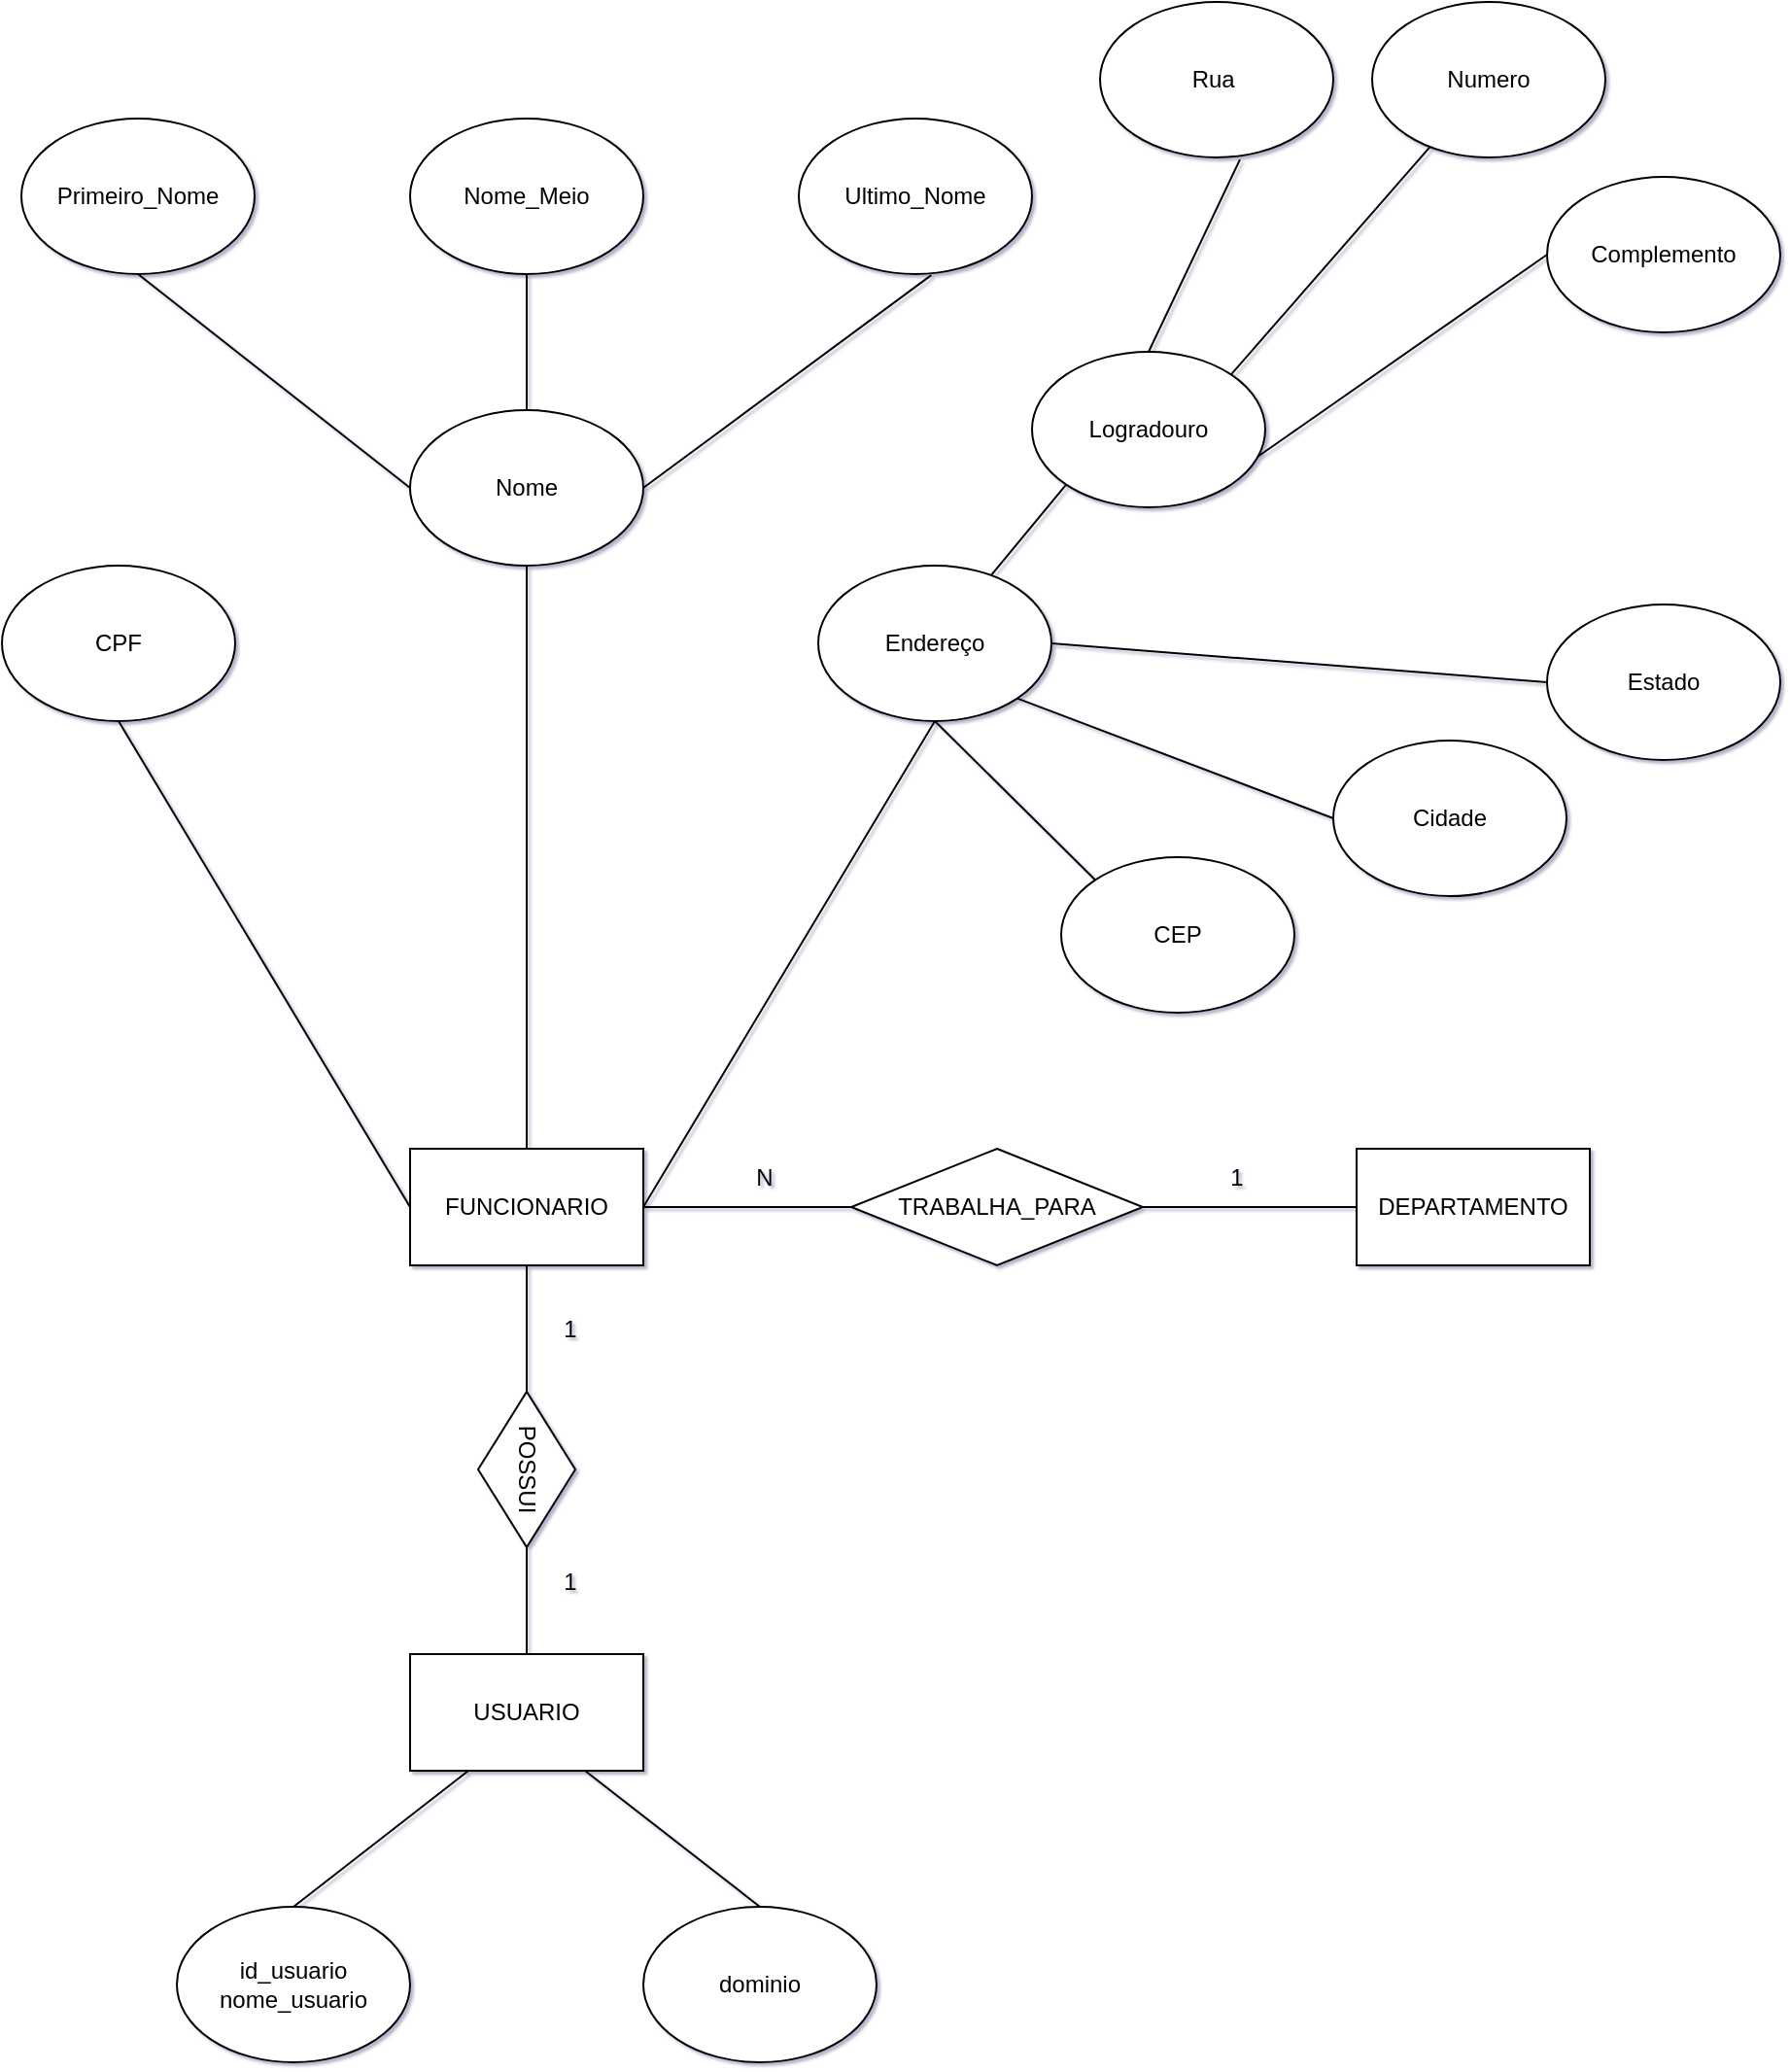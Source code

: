 <mxfile>
    <diagram id="NboC2eAePvlxfZItrWPz" name="Página-1">
        <mxGraphModel dx="2382" dy="998" grid="1" gridSize="10" guides="1" tooltips="1" connect="1" arrows="1" fold="1" page="1" pageScale="1" pageWidth="2040" pageHeight="2040" background="none" math="0" shadow="1">
            <root>
                <mxCell id="0"/>
                <mxCell id="1" parent="0"/>
                <mxCell id="3" value="FUNCIONARIO" style="rounded=0;whiteSpace=wrap;html=1;" vertex="1" parent="1">
                    <mxGeometry x="773" y="1350" width="120" height="60" as="geometry"/>
                </mxCell>
                <mxCell id="5" value="Nome" style="ellipse;whiteSpace=wrap;html=1;" vertex="1" parent="1">
                    <mxGeometry x="773" y="970" width="120" height="80" as="geometry"/>
                </mxCell>
                <mxCell id="10" value="Nome_Meio" style="ellipse;whiteSpace=wrap;html=1;" vertex="1" parent="1">
                    <mxGeometry x="773" y="820" width="120" height="80" as="geometry"/>
                </mxCell>
                <mxCell id="11" value="Ultimo_Nome" style="ellipse;whiteSpace=wrap;html=1;" vertex="1" parent="1">
                    <mxGeometry x="973" y="820" width="120" height="80" as="geometry"/>
                </mxCell>
                <mxCell id="12" value="Primeiro_Nome" style="ellipse;whiteSpace=wrap;html=1;" vertex="1" parent="1">
                    <mxGeometry x="573" y="820" width="120" height="80" as="geometry"/>
                </mxCell>
                <mxCell id="13" value="CPF" style="ellipse;whiteSpace=wrap;html=1;" vertex="1" parent="1">
                    <mxGeometry x="563" y="1050" width="120" height="80" as="geometry"/>
                </mxCell>
                <mxCell id="14" value="" style="endArrow=none;html=1;entryX=0.5;entryY=1;entryDx=0;entryDy=0;exitX=0.5;exitY=0;exitDx=0;exitDy=0;" edge="1" parent="1" source="5" target="10">
                    <mxGeometry width="50" height="50" relative="1" as="geometry">
                        <mxPoint x="823" y="970" as="sourcePoint"/>
                        <mxPoint x="873" y="920" as="targetPoint"/>
                    </mxGeometry>
                </mxCell>
                <mxCell id="15" value="" style="endArrow=none;html=1;entryX=0.568;entryY=1.007;entryDx=0;entryDy=0;exitX=1;exitY=0.5;exitDx=0;exitDy=0;entryPerimeter=0;" edge="1" parent="1" source="5" target="11">
                    <mxGeometry width="50" height="50" relative="1" as="geometry">
                        <mxPoint x="843" y="980" as="sourcePoint"/>
                        <mxPoint x="843" y="910" as="targetPoint"/>
                    </mxGeometry>
                </mxCell>
                <mxCell id="16" value="" style="endArrow=none;html=1;entryX=0.5;entryY=1;entryDx=0;entryDy=0;exitX=0;exitY=0.5;exitDx=0;exitDy=0;" edge="1" parent="1" source="5" target="12">
                    <mxGeometry width="50" height="50" relative="1" as="geometry">
                        <mxPoint x="853" y="990" as="sourcePoint"/>
                        <mxPoint x="853" y="920" as="targetPoint"/>
                    </mxGeometry>
                </mxCell>
                <mxCell id="17" value="" style="endArrow=none;html=1;entryX=0.5;entryY=1;entryDx=0;entryDy=0;exitX=0.5;exitY=0;exitDx=0;exitDy=0;" edge="1" parent="1" source="3" target="5">
                    <mxGeometry width="50" height="50" relative="1" as="geometry">
                        <mxPoint x="832.64" y="1130" as="sourcePoint"/>
                        <mxPoint x="832.64" y="1060" as="targetPoint"/>
                    </mxGeometry>
                </mxCell>
                <mxCell id="19" value="" style="endArrow=none;html=1;entryX=0.5;entryY=1;entryDx=0;entryDy=0;exitX=0;exitY=0.5;exitDx=0;exitDy=0;" edge="1" parent="1" source="3" target="13">
                    <mxGeometry width="50" height="50" relative="1" as="geometry">
                        <mxPoint x="823" y="1160" as="sourcePoint"/>
                        <mxPoint x="873" y="1110" as="targetPoint"/>
                    </mxGeometry>
                </mxCell>
                <mxCell id="20" value="Endereço" style="ellipse;whiteSpace=wrap;html=1;" vertex="1" parent="1">
                    <mxGeometry x="983" y="1050" width="120" height="80" as="geometry"/>
                </mxCell>
                <mxCell id="21" value="" style="endArrow=none;html=1;entryX=0.5;entryY=1;entryDx=0;entryDy=0;exitX=1;exitY=0.5;exitDx=0;exitDy=0;" edge="1" parent="1" source="3" target="20">
                    <mxGeometry width="50" height="50" relative="1" as="geometry">
                        <mxPoint x="823" y="1090" as="sourcePoint"/>
                        <mxPoint x="873" y="1040" as="targetPoint"/>
                    </mxGeometry>
                </mxCell>
                <mxCell id="22" value="Logradouro" style="ellipse;whiteSpace=wrap;html=1;" vertex="1" parent="1">
                    <mxGeometry x="1093" y="940" width="120" height="80" as="geometry"/>
                </mxCell>
                <mxCell id="23" value="" style="endArrow=none;html=1;entryX=0;entryY=1;entryDx=0;entryDy=0;" edge="1" parent="1" source="20" target="22">
                    <mxGeometry width="50" height="50" relative="1" as="geometry">
                        <mxPoint x="1093" y="1010" as="sourcePoint"/>
                        <mxPoint x="1143" y="960" as="targetPoint"/>
                    </mxGeometry>
                </mxCell>
                <mxCell id="24" value="Rua&amp;nbsp;" style="ellipse;whiteSpace=wrap;html=1;" vertex="1" parent="1">
                    <mxGeometry x="1128" y="760" width="120" height="80" as="geometry"/>
                </mxCell>
                <mxCell id="25" value="Complemento" style="ellipse;whiteSpace=wrap;html=1;" vertex="1" parent="1">
                    <mxGeometry x="1358" y="850" width="120" height="80" as="geometry"/>
                </mxCell>
                <mxCell id="26" value="Numero" style="ellipse;whiteSpace=wrap;html=1;" vertex="1" parent="1">
                    <mxGeometry x="1268" y="760" width="120" height="80" as="geometry"/>
                </mxCell>
                <mxCell id="27" value="" style="endArrow=none;html=1;entryX=0.6;entryY=1.013;entryDx=0;entryDy=0;entryPerimeter=0;exitX=0.5;exitY=0;exitDx=0;exitDy=0;" edge="1" parent="1" source="22" target="24">
                    <mxGeometry width="50" height="50" relative="1" as="geometry">
                        <mxPoint x="1168" y="960" as="sourcePoint"/>
                        <mxPoint x="1218" y="910" as="targetPoint"/>
                    </mxGeometry>
                </mxCell>
                <mxCell id="28" value="" style="endArrow=none;html=1;exitX=1;exitY=0;exitDx=0;exitDy=0;" edge="1" parent="1" source="22" target="26">
                    <mxGeometry width="50" height="50" relative="1" as="geometry">
                        <mxPoint x="1205" y="952" as="sourcePoint"/>
                        <mxPoint x="1260" y="911" as="targetPoint"/>
                    </mxGeometry>
                </mxCell>
                <mxCell id="29" value="" style="endArrow=none;html=1;entryX=0;entryY=0.5;entryDx=0;entryDy=0;exitX=0.967;exitY=0.675;exitDx=0;exitDy=0;exitPerimeter=0;" edge="1" parent="1" source="22" target="25">
                    <mxGeometry width="50" height="50" relative="1" as="geometry">
                        <mxPoint x="1215" y="962" as="sourcePoint"/>
                        <mxPoint x="1270" y="921" as="targetPoint"/>
                    </mxGeometry>
                </mxCell>
                <mxCell id="33" value="Cidade" style="ellipse;whiteSpace=wrap;html=1;" vertex="1" parent="1">
                    <mxGeometry x="1248" y="1140" width="120" height="80" as="geometry"/>
                </mxCell>
                <mxCell id="34" value="Estado" style="ellipse;whiteSpace=wrap;html=1;" vertex="1" parent="1">
                    <mxGeometry x="1358" y="1070" width="120" height="80" as="geometry"/>
                </mxCell>
                <mxCell id="35" value="CEP" style="ellipse;whiteSpace=wrap;html=1;" vertex="1" parent="1">
                    <mxGeometry x="1108" y="1200" width="120" height="80" as="geometry"/>
                </mxCell>
                <mxCell id="36" value="" style="endArrow=none;html=1;entryX=0.5;entryY=1;entryDx=0;entryDy=0;exitX=0;exitY=0;exitDx=0;exitDy=0;" edge="1" parent="1" source="35" target="20">
                    <mxGeometry width="50" height="50" relative="1" as="geometry">
                        <mxPoint x="1188" y="1170" as="sourcePoint"/>
                        <mxPoint x="1238" y="1120" as="targetPoint"/>
                    </mxGeometry>
                </mxCell>
                <mxCell id="37" value="" style="endArrow=none;html=1;entryX=1;entryY=1;entryDx=0;entryDy=0;exitX=0;exitY=0.5;exitDx=0;exitDy=0;" edge="1" parent="1" source="33" target="20">
                    <mxGeometry width="50" height="50" relative="1" as="geometry">
                        <mxPoint x="1188" y="1170" as="sourcePoint"/>
                        <mxPoint x="1238" y="1120" as="targetPoint"/>
                    </mxGeometry>
                </mxCell>
                <mxCell id="38" value="" style="endArrow=none;html=1;entryX=0;entryY=0.5;entryDx=0;entryDy=0;exitX=1;exitY=0.5;exitDx=0;exitDy=0;" edge="1" parent="1" source="20" target="34">
                    <mxGeometry width="50" height="50" relative="1" as="geometry">
                        <mxPoint x="1188" y="1170" as="sourcePoint"/>
                        <mxPoint x="1238" y="1120" as="targetPoint"/>
                    </mxGeometry>
                </mxCell>
                <mxCell id="39" value="DEPARTAMENTO" style="rounded=0;whiteSpace=wrap;html=1;" vertex="1" parent="1">
                    <mxGeometry x="1260" y="1350" width="120" height="60" as="geometry"/>
                </mxCell>
                <mxCell id="40" value="TRABALHA_PARA" style="rhombus;whiteSpace=wrap;html=1;" vertex="1" parent="1">
                    <mxGeometry x="1000" y="1350" width="150" height="60" as="geometry"/>
                </mxCell>
                <mxCell id="41" value="" style="endArrow=none;html=1;entryX=0;entryY=0.5;entryDx=0;entryDy=0;exitX=1;exitY=0.5;exitDx=0;exitDy=0;" edge="1" parent="1" source="40" target="39">
                    <mxGeometry width="50" height="50" relative="1" as="geometry">
                        <mxPoint x="1140" y="1430" as="sourcePoint"/>
                        <mxPoint x="1190" y="1380" as="targetPoint"/>
                    </mxGeometry>
                </mxCell>
                <mxCell id="42" value="" style="endArrow=none;html=1;exitX=1;exitY=0.5;exitDx=0;exitDy=0;entryX=0;entryY=0.5;entryDx=0;entryDy=0;" edge="1" parent="1" source="3" target="40">
                    <mxGeometry width="50" height="50" relative="1" as="geometry">
                        <mxPoint x="920" y="1400" as="sourcePoint"/>
                        <mxPoint x="980" y="1410" as="targetPoint"/>
                    </mxGeometry>
                </mxCell>
                <mxCell id="43" value="N" style="text;html=1;align=center;verticalAlign=middle;resizable=0;points=[];autosize=1;strokeColor=none;fillColor=none;" vertex="1" parent="1">
                    <mxGeometry x="940" y="1350" width="30" height="30" as="geometry"/>
                </mxCell>
                <mxCell id="44" value="1" style="text;html=1;align=center;verticalAlign=middle;resizable=0;points=[];autosize=1;strokeColor=none;fillColor=none;" vertex="1" parent="1">
                    <mxGeometry x="1183" y="1350" width="30" height="30" as="geometry"/>
                </mxCell>
                <mxCell id="45" value="USUARIO" style="rounded=0;whiteSpace=wrap;html=1;" vertex="1" parent="1">
                    <mxGeometry x="773" y="1610" width="120" height="60" as="geometry"/>
                </mxCell>
                <mxCell id="46" value="POSSUI" style="rhombus;whiteSpace=wrap;html=1;rotation=90;" vertex="1" parent="1">
                    <mxGeometry x="793" y="1490" width="80" height="50" as="geometry"/>
                </mxCell>
                <mxCell id="47" value="" style="endArrow=none;html=1;entryX=0.5;entryY=1;entryDx=0;entryDy=0;exitX=0;exitY=0.5;exitDx=0;exitDy=0;" edge="1" parent="1" source="46" target="3">
                    <mxGeometry width="50" height="50" relative="1" as="geometry">
                        <mxPoint x="1150" y="1580" as="sourcePoint"/>
                        <mxPoint x="1200" y="1530" as="targetPoint"/>
                    </mxGeometry>
                </mxCell>
                <mxCell id="48" value="" style="endArrow=none;html=1;entryX=1;entryY=0.5;entryDx=0;entryDy=0;exitX=0.5;exitY=0;exitDx=0;exitDy=0;" edge="1" parent="1" source="45" target="46">
                    <mxGeometry width="50" height="50" relative="1" as="geometry">
                        <mxPoint x="1150" y="1580" as="sourcePoint"/>
                        <mxPoint x="1200" y="1530" as="targetPoint"/>
                    </mxGeometry>
                </mxCell>
                <mxCell id="49" value="dominio" style="ellipse;whiteSpace=wrap;html=1;" vertex="1" parent="1">
                    <mxGeometry x="893" y="1740" width="120" height="80" as="geometry"/>
                </mxCell>
                <mxCell id="51" value="&lt;div style=&quot;&quot;&gt;&lt;span style=&quot;background-color: transparent;&quot;&gt;id_usuario&lt;/span&gt;&lt;/div&gt;&lt;div style=&quot;&quot;&gt;nome_usuario&lt;/div&gt;" style="ellipse;whiteSpace=wrap;html=1;align=center;" vertex="1" parent="1">
                    <mxGeometry x="653" y="1740" width="120" height="80" as="geometry"/>
                </mxCell>
                <mxCell id="52" value="" style="endArrow=none;html=1;entryX=0.25;entryY=1;entryDx=0;entryDy=0;exitX=0.5;exitY=0;exitDx=0;exitDy=0;" edge="1" parent="1" source="51" target="45">
                    <mxGeometry width="50" height="50" relative="1" as="geometry">
                        <mxPoint x="840" y="1800" as="sourcePoint"/>
                        <mxPoint x="890" y="1750" as="targetPoint"/>
                    </mxGeometry>
                </mxCell>
                <mxCell id="53" value="" style="endArrow=none;html=1;entryX=0.5;entryY=0;entryDx=0;entryDy=0;exitX=0.75;exitY=1;exitDx=0;exitDy=0;" edge="1" parent="1" source="45" target="49">
                    <mxGeometry width="50" height="50" relative="1" as="geometry">
                        <mxPoint x="723" y="1750" as="sourcePoint"/>
                        <mxPoint x="813" y="1680" as="targetPoint"/>
                    </mxGeometry>
                </mxCell>
                <mxCell id="54" value="1" style="text;html=1;align=center;verticalAlign=middle;resizable=0;points=[];autosize=1;strokeColor=none;fillColor=none;" vertex="1" parent="1">
                    <mxGeometry x="840" y="1428" width="30" height="30" as="geometry"/>
                </mxCell>
                <mxCell id="55" value="1" style="text;html=1;align=center;verticalAlign=middle;resizable=0;points=[];autosize=1;strokeColor=none;fillColor=none;" vertex="1" parent="1">
                    <mxGeometry x="840" y="1558" width="30" height="30" as="geometry"/>
                </mxCell>
            </root>
        </mxGraphModel>
    </diagram>
</mxfile>